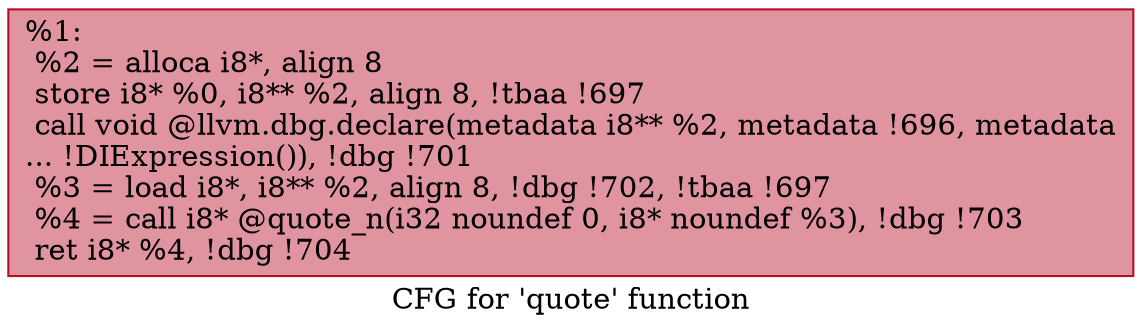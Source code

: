 digraph "CFG for 'quote' function" {
	label="CFG for 'quote' function";

	Node0x1f58870 [shape=record,color="#b70d28ff", style=filled, fillcolor="#b70d2870",label="{%1:\l  %2 = alloca i8*, align 8\l  store i8* %0, i8** %2, align 8, !tbaa !697\l  call void @llvm.dbg.declare(metadata i8** %2, metadata !696, metadata\l... !DIExpression()), !dbg !701\l  %3 = load i8*, i8** %2, align 8, !dbg !702, !tbaa !697\l  %4 = call i8* @quote_n(i32 noundef 0, i8* noundef %3), !dbg !703\l  ret i8* %4, !dbg !704\l}"];
}
